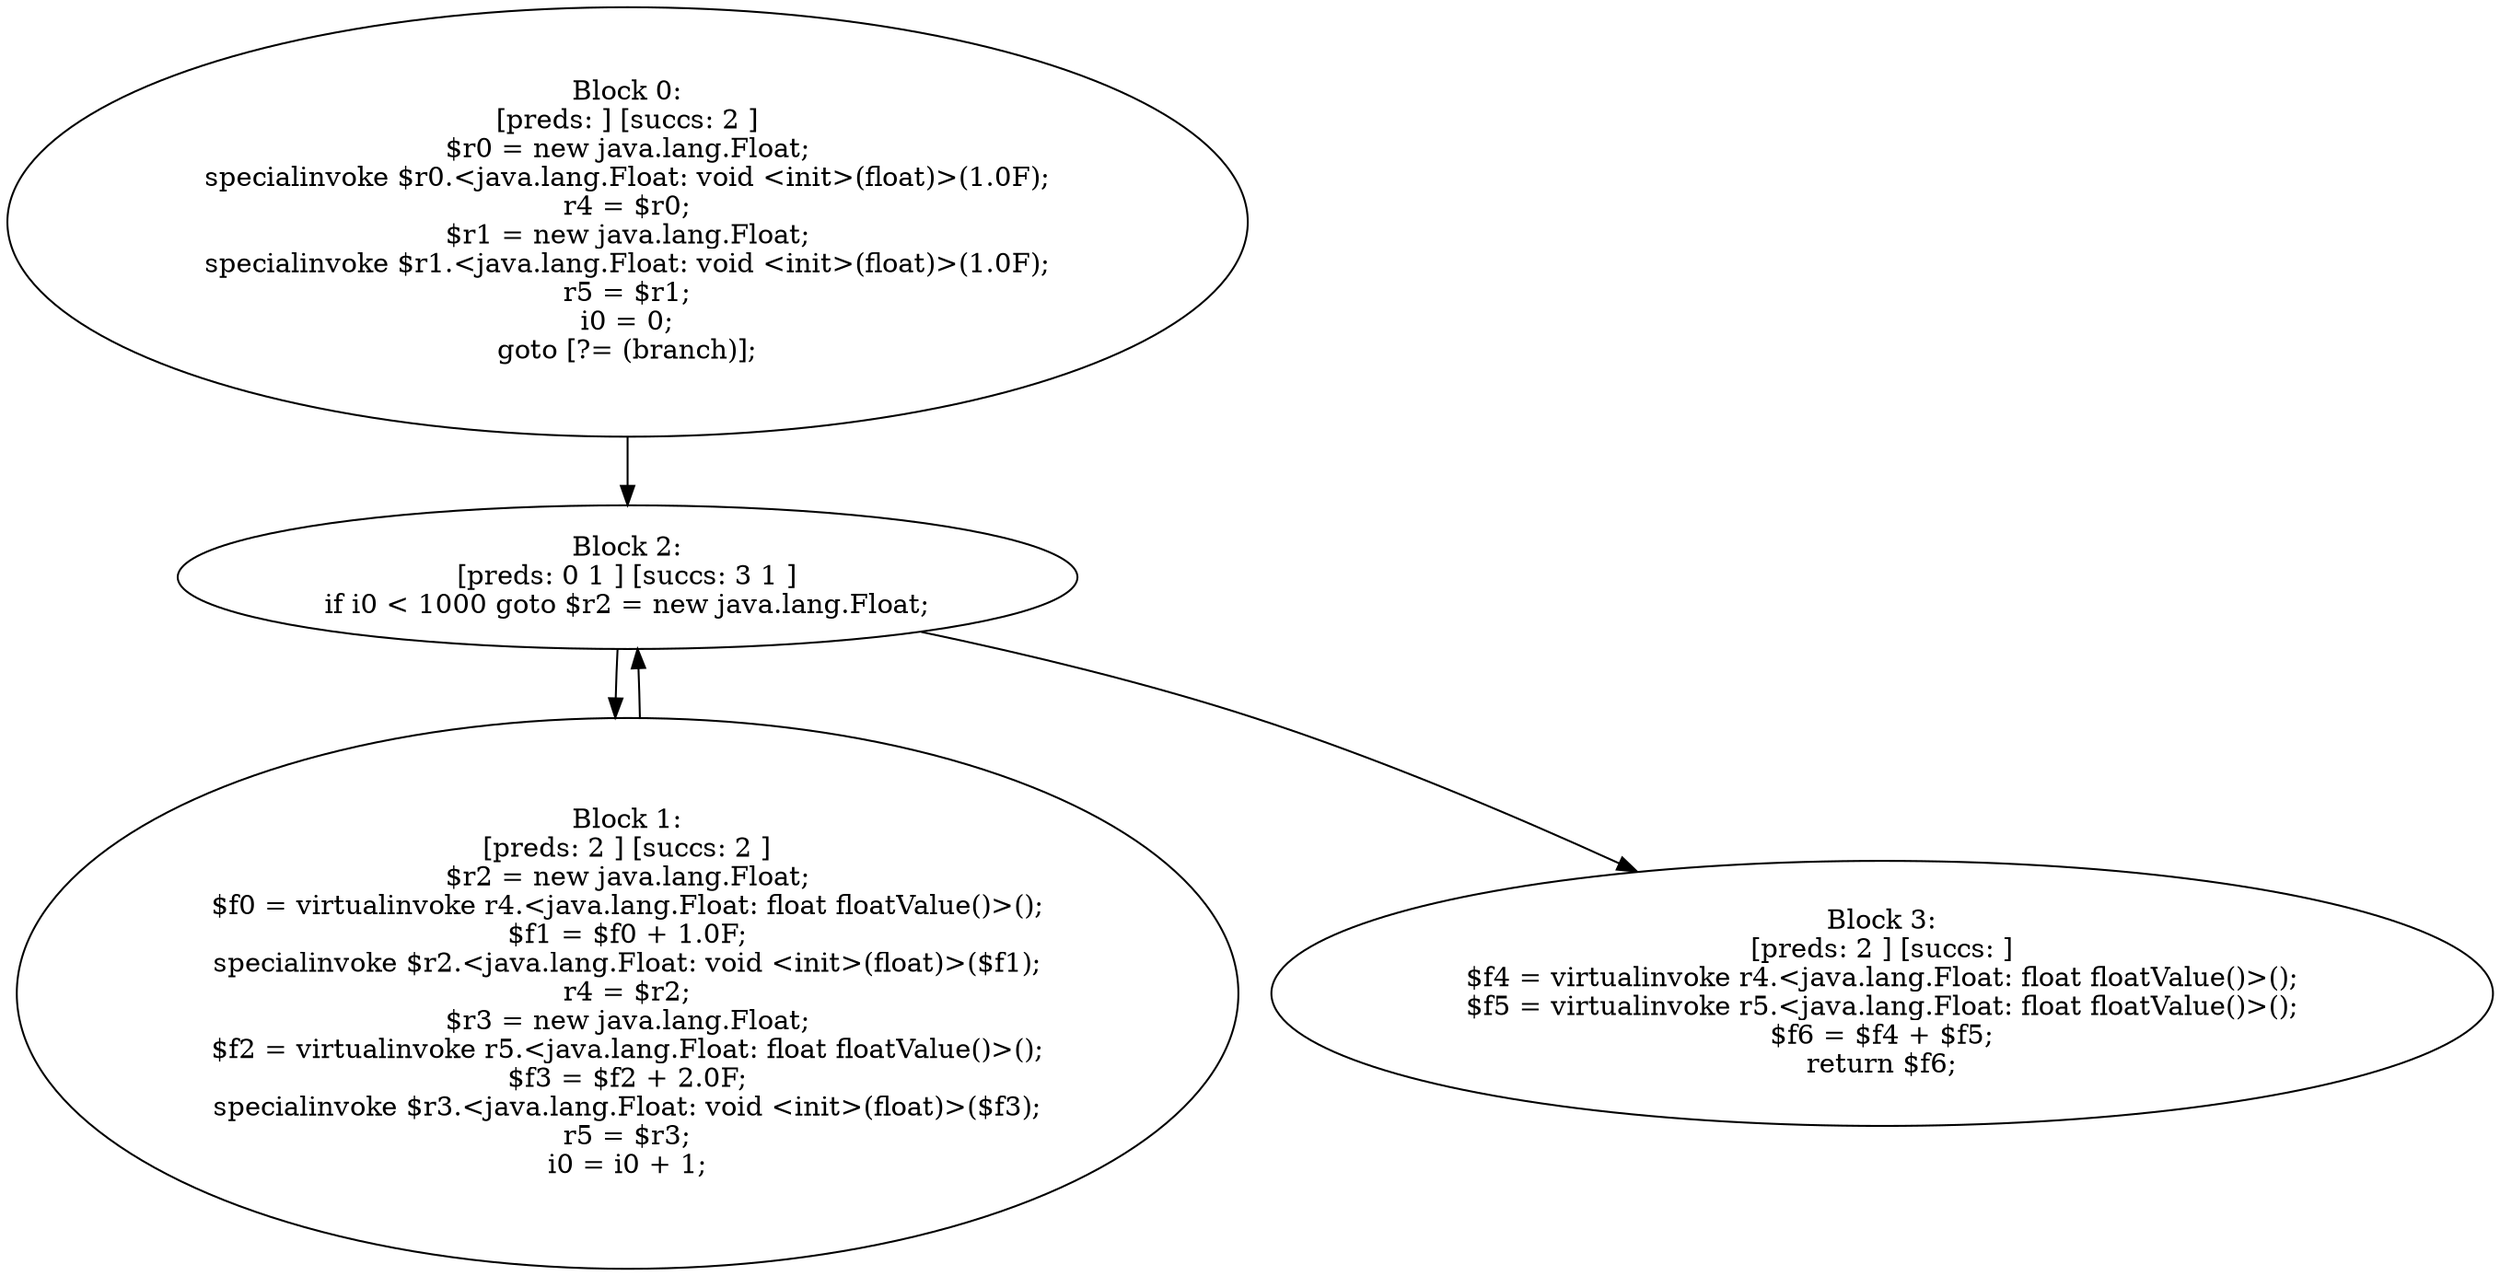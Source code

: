digraph "unitGraph" {
    "Block 0:
[preds: ] [succs: 2 ]
$r0 = new java.lang.Float;
specialinvoke $r0.<java.lang.Float: void <init>(float)>(1.0F);
r4 = $r0;
$r1 = new java.lang.Float;
specialinvoke $r1.<java.lang.Float: void <init>(float)>(1.0F);
r5 = $r1;
i0 = 0;
goto [?= (branch)];
"
    "Block 1:
[preds: 2 ] [succs: 2 ]
$r2 = new java.lang.Float;
$f0 = virtualinvoke r4.<java.lang.Float: float floatValue()>();
$f1 = $f0 + 1.0F;
specialinvoke $r2.<java.lang.Float: void <init>(float)>($f1);
r4 = $r2;
$r3 = new java.lang.Float;
$f2 = virtualinvoke r5.<java.lang.Float: float floatValue()>();
$f3 = $f2 + 2.0F;
specialinvoke $r3.<java.lang.Float: void <init>(float)>($f3);
r5 = $r3;
i0 = i0 + 1;
"
    "Block 2:
[preds: 0 1 ] [succs: 3 1 ]
if i0 < 1000 goto $r2 = new java.lang.Float;
"
    "Block 3:
[preds: 2 ] [succs: ]
$f4 = virtualinvoke r4.<java.lang.Float: float floatValue()>();
$f5 = virtualinvoke r5.<java.lang.Float: float floatValue()>();
$f6 = $f4 + $f5;
return $f6;
"
    "Block 0:
[preds: ] [succs: 2 ]
$r0 = new java.lang.Float;
specialinvoke $r0.<java.lang.Float: void <init>(float)>(1.0F);
r4 = $r0;
$r1 = new java.lang.Float;
specialinvoke $r1.<java.lang.Float: void <init>(float)>(1.0F);
r5 = $r1;
i0 = 0;
goto [?= (branch)];
"->"Block 2:
[preds: 0 1 ] [succs: 3 1 ]
if i0 < 1000 goto $r2 = new java.lang.Float;
";
    "Block 1:
[preds: 2 ] [succs: 2 ]
$r2 = new java.lang.Float;
$f0 = virtualinvoke r4.<java.lang.Float: float floatValue()>();
$f1 = $f0 + 1.0F;
specialinvoke $r2.<java.lang.Float: void <init>(float)>($f1);
r4 = $r2;
$r3 = new java.lang.Float;
$f2 = virtualinvoke r5.<java.lang.Float: float floatValue()>();
$f3 = $f2 + 2.0F;
specialinvoke $r3.<java.lang.Float: void <init>(float)>($f3);
r5 = $r3;
i0 = i0 + 1;
"->"Block 2:
[preds: 0 1 ] [succs: 3 1 ]
if i0 < 1000 goto $r2 = new java.lang.Float;
";
    "Block 2:
[preds: 0 1 ] [succs: 3 1 ]
if i0 < 1000 goto $r2 = new java.lang.Float;
"->"Block 3:
[preds: 2 ] [succs: ]
$f4 = virtualinvoke r4.<java.lang.Float: float floatValue()>();
$f5 = virtualinvoke r5.<java.lang.Float: float floatValue()>();
$f6 = $f4 + $f5;
return $f6;
";
    "Block 2:
[preds: 0 1 ] [succs: 3 1 ]
if i0 < 1000 goto $r2 = new java.lang.Float;
"->"Block 1:
[preds: 2 ] [succs: 2 ]
$r2 = new java.lang.Float;
$f0 = virtualinvoke r4.<java.lang.Float: float floatValue()>();
$f1 = $f0 + 1.0F;
specialinvoke $r2.<java.lang.Float: void <init>(float)>($f1);
r4 = $r2;
$r3 = new java.lang.Float;
$f2 = virtualinvoke r5.<java.lang.Float: float floatValue()>();
$f3 = $f2 + 2.0F;
specialinvoke $r3.<java.lang.Float: void <init>(float)>($f3);
r5 = $r3;
i0 = i0 + 1;
";
}
